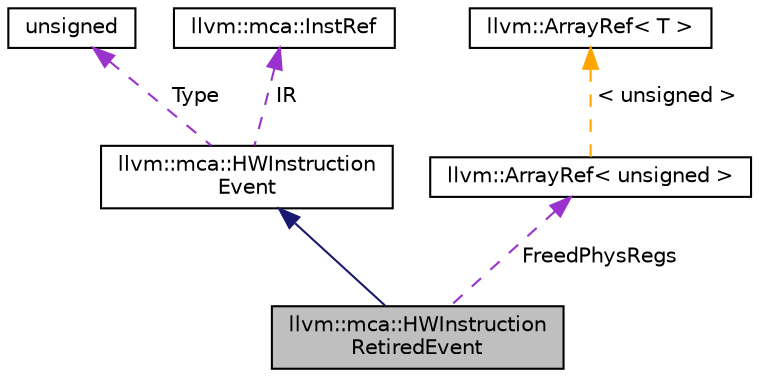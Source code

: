 digraph "llvm::mca::HWInstructionRetiredEvent"
{
 // LATEX_PDF_SIZE
  bgcolor="transparent";
  edge [fontname="Helvetica",fontsize="10",labelfontname="Helvetica",labelfontsize="10"];
  node [fontname="Helvetica",fontsize="10",shape="box"];
  Node1 [label="llvm::mca::HWInstruction\lRetiredEvent",height=0.2,width=0.4,color="black", fillcolor="grey75", style="filled", fontcolor="black",tooltip=" "];
  Node2 -> Node1 [dir="back",color="midnightblue",fontsize="10",style="solid",fontname="Helvetica"];
  Node2 [label="llvm::mca::HWInstruction\lEvent",height=0.2,width=0.4,color="black",URL="$classllvm_1_1mca_1_1HWInstructionEvent.html",tooltip=" "];
  Node3 -> Node2 [dir="back",color="darkorchid3",fontsize="10",style="dashed",label=" Type" ,fontname="Helvetica"];
  Node3 [label="unsigned",height=0.2,width=0.4,color="black",URL="$classunsigned.html",tooltip=" "];
  Node4 -> Node2 [dir="back",color="darkorchid3",fontsize="10",style="dashed",label=" IR" ,fontname="Helvetica"];
  Node4 [label="llvm::mca::InstRef",height=0.2,width=0.4,color="black",URL="$classllvm_1_1mca_1_1InstRef.html",tooltip="An InstRef contains both a SourceMgr index and Instruction pair."];
  Node5 -> Node1 [dir="back",color="darkorchid3",fontsize="10",style="dashed",label=" FreedPhysRegs" ,fontname="Helvetica"];
  Node5 [label="llvm::ArrayRef\< unsigned \>",height=0.2,width=0.4,color="black",URL="$classllvm_1_1ArrayRef.html",tooltip=" "];
  Node6 -> Node5 [dir="back",color="orange",fontsize="10",style="dashed",label=" \< unsigned \>" ,fontname="Helvetica"];
  Node6 [label="llvm::ArrayRef\< T \>",height=0.2,width=0.4,color="black",URL="$classllvm_1_1ArrayRef.html",tooltip="ArrayRef - Represent a constant reference to an array (0 or more elements consecutively in memory),..."];
}
